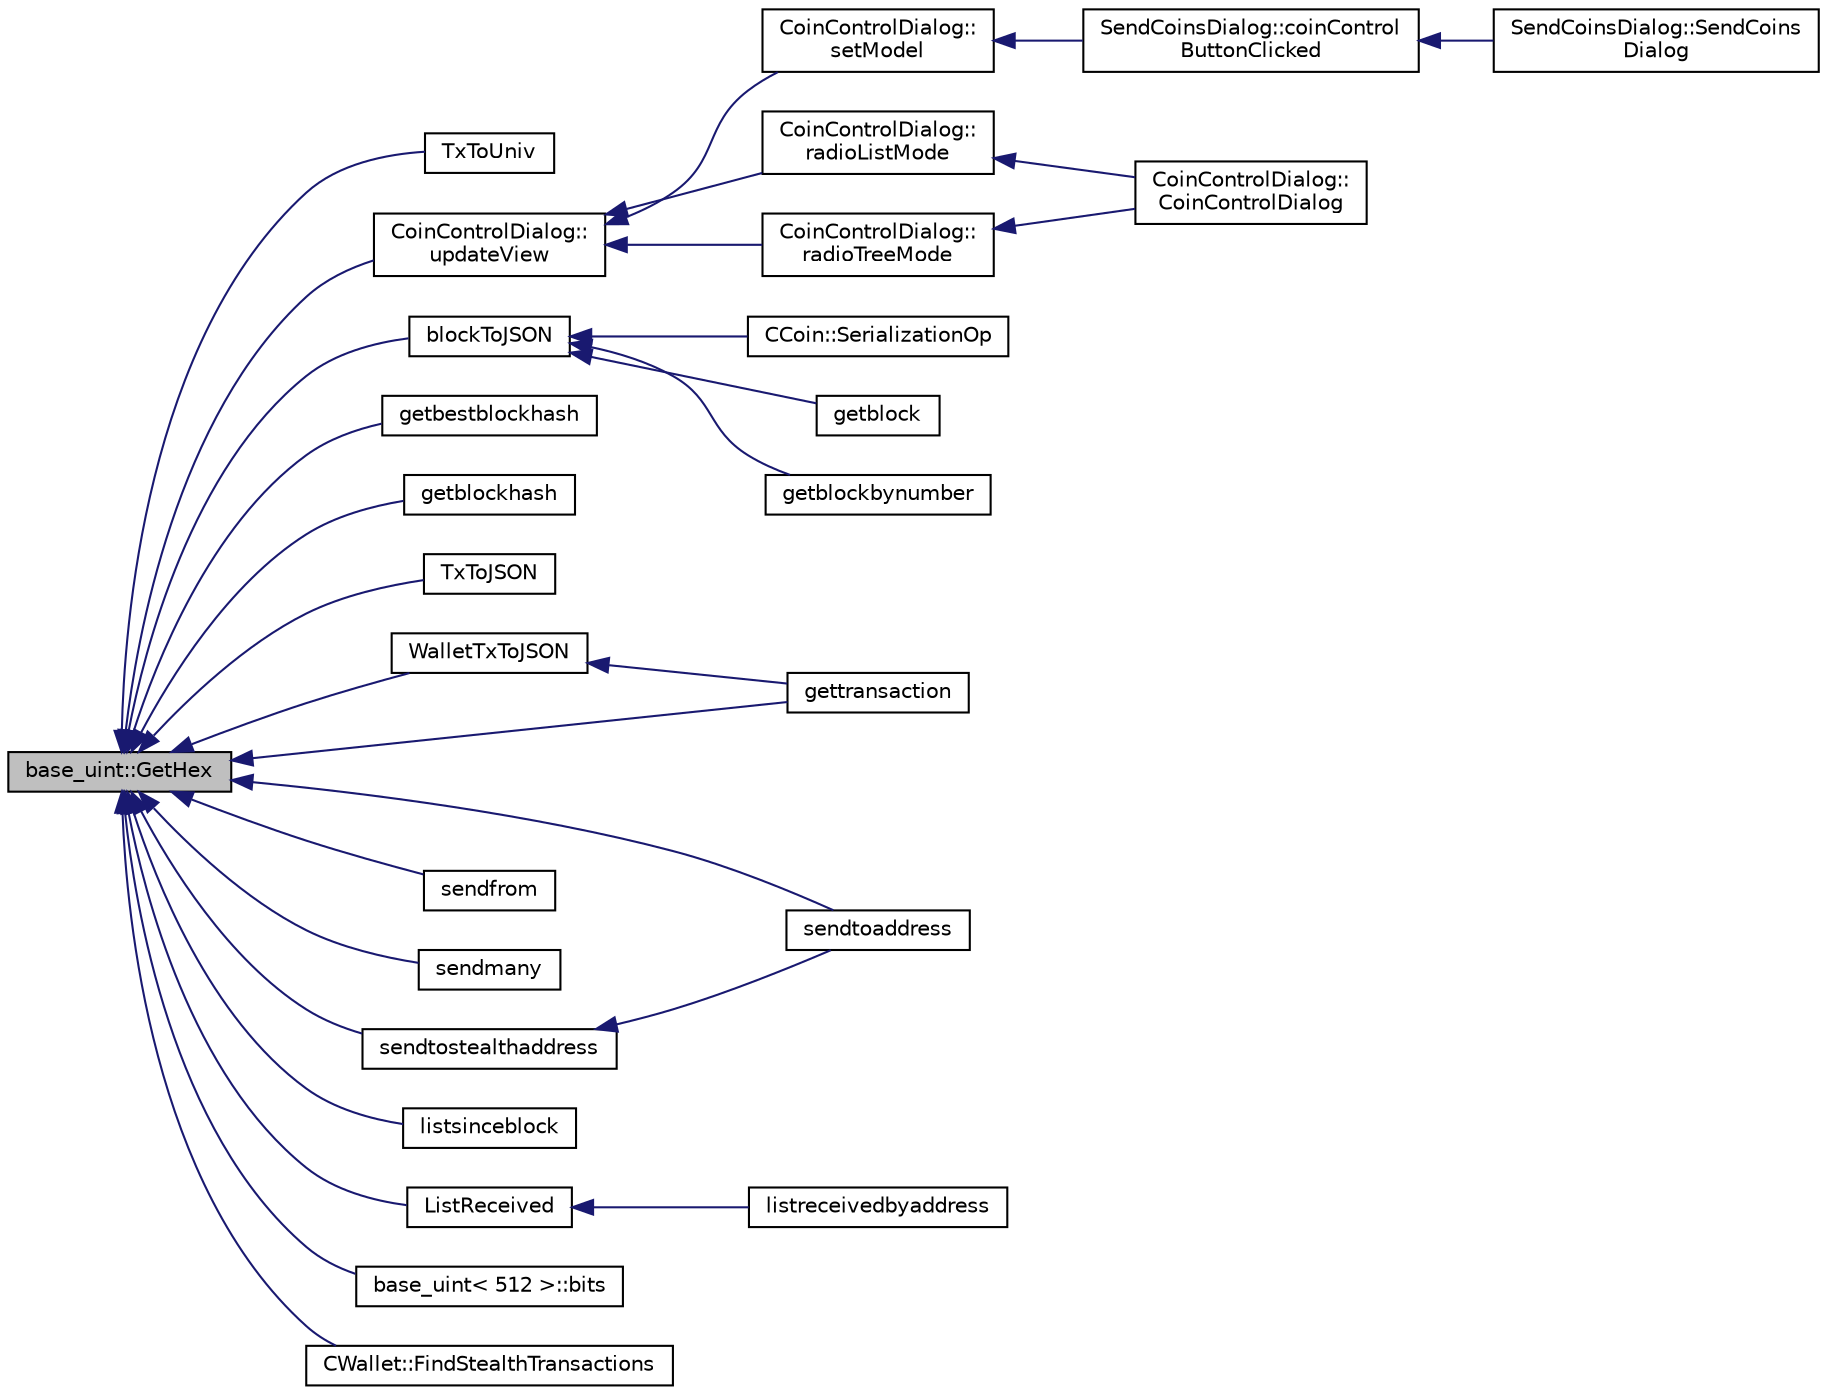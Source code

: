 digraph "base_uint::GetHex"
{
  edge [fontname="Helvetica",fontsize="10",labelfontname="Helvetica",labelfontsize="10"];
  node [fontname="Helvetica",fontsize="10",shape=record];
  rankdir="LR";
  Node123 [label="base_uint::GetHex",height=0.2,width=0.4,color="black", fillcolor="grey75", style="filled", fontcolor="black"];
  Node123 -> Node124 [dir="back",color="midnightblue",fontsize="10",style="solid",fontname="Helvetica"];
  Node124 [label="TxToUniv",height=0.2,width=0.4,color="black", fillcolor="white", style="filled",URL="$d5/d2e/core__write_8cpp.html#aeb901ca565e3df0e3bc0c9863ad8f53a"];
  Node123 -> Node125 [dir="back",color="midnightblue",fontsize="10",style="solid",fontname="Helvetica"];
  Node125 [label="CoinControlDialog::\lupdateView",height=0.2,width=0.4,color="black", fillcolor="white", style="filled",URL="$dd/dfb/class_coin_control_dialog.html#aadea33050e5c1efd5eae8d2fcfa721f9"];
  Node125 -> Node126 [dir="back",color="midnightblue",fontsize="10",style="solid",fontname="Helvetica"];
  Node126 [label="CoinControlDialog::\lsetModel",height=0.2,width=0.4,color="black", fillcolor="white", style="filled",URL="$dd/dfb/class_coin_control_dialog.html#a4c34a48574814089c54f763a22f5317a"];
  Node126 -> Node127 [dir="back",color="midnightblue",fontsize="10",style="solid",fontname="Helvetica"];
  Node127 [label="SendCoinsDialog::coinControl\lButtonClicked",height=0.2,width=0.4,color="black", fillcolor="white", style="filled",URL="$d6/de6/class_send_coins_dialog.html#a59d757d9e4bea5b380eb480fd79cfb49"];
  Node127 -> Node128 [dir="back",color="midnightblue",fontsize="10",style="solid",fontname="Helvetica"];
  Node128 [label="SendCoinsDialog::SendCoins\lDialog",height=0.2,width=0.4,color="black", fillcolor="white", style="filled",URL="$d6/de6/class_send_coins_dialog.html#a0df5bc29d1df68eda44826651afc595f"];
  Node125 -> Node129 [dir="back",color="midnightblue",fontsize="10",style="solid",fontname="Helvetica"];
  Node129 [label="CoinControlDialog::\lradioTreeMode",height=0.2,width=0.4,color="black", fillcolor="white", style="filled",URL="$dd/dfb/class_coin_control_dialog.html#a1990d478f3ffba666c358a4f1bd395ec"];
  Node129 -> Node130 [dir="back",color="midnightblue",fontsize="10",style="solid",fontname="Helvetica"];
  Node130 [label="CoinControlDialog::\lCoinControlDialog",height=0.2,width=0.4,color="black", fillcolor="white", style="filled",URL="$dd/dfb/class_coin_control_dialog.html#a0945e59c25f956fdab199dbaf252eff5"];
  Node125 -> Node131 [dir="back",color="midnightblue",fontsize="10",style="solid",fontname="Helvetica"];
  Node131 [label="CoinControlDialog::\lradioListMode",height=0.2,width=0.4,color="black", fillcolor="white", style="filled",URL="$dd/dfb/class_coin_control_dialog.html#a775c6d290cb63667a434b09072094533"];
  Node131 -> Node130 [dir="back",color="midnightblue",fontsize="10",style="solid",fontname="Helvetica"];
  Node123 -> Node132 [dir="back",color="midnightblue",fontsize="10",style="solid",fontname="Helvetica"];
  Node132 [label="blockToJSON",height=0.2,width=0.4,color="black", fillcolor="white", style="filled",URL="$d0/d47/rpcblockchain_8cpp.html#a414df5de934bac4418f19c9293f63dad"];
  Node132 -> Node133 [dir="back",color="midnightblue",fontsize="10",style="solid",fontname="Helvetica"];
  Node133 [label="CCoin::SerializationOp",height=0.2,width=0.4,color="black", fillcolor="white", style="filled",URL="$d6/d99/struct_c_coin.html#a2a0a2532bdacb03b087b3b0a400830ec"];
  Node132 -> Node134 [dir="back",color="midnightblue",fontsize="10",style="solid",fontname="Helvetica"];
  Node134 [label="getblock",height=0.2,width=0.4,color="black", fillcolor="white", style="filled",URL="$d0/d47/rpcblockchain_8cpp.html#a63608cf1bb275120194c3b4e070af3d7"];
  Node132 -> Node135 [dir="back",color="midnightblue",fontsize="10",style="solid",fontname="Helvetica"];
  Node135 [label="getblockbynumber",height=0.2,width=0.4,color="black", fillcolor="white", style="filled",URL="$d0/d47/rpcblockchain_8cpp.html#a4039f7b3e313c63b81c98e3fc479a117"];
  Node123 -> Node136 [dir="back",color="midnightblue",fontsize="10",style="solid",fontname="Helvetica"];
  Node136 [label="getbestblockhash",height=0.2,width=0.4,color="black", fillcolor="white", style="filled",URL="$d0/d47/rpcblockchain_8cpp.html#a76d9bad30031c6da5454ca8fdc99f8ea"];
  Node123 -> Node137 [dir="back",color="midnightblue",fontsize="10",style="solid",fontname="Helvetica"];
  Node137 [label="getblockhash",height=0.2,width=0.4,color="black", fillcolor="white", style="filled",URL="$d0/d47/rpcblockchain_8cpp.html#a6aec96723852fde932c01159a66a9911"];
  Node123 -> Node138 [dir="back",color="midnightblue",fontsize="10",style="solid",fontname="Helvetica"];
  Node138 [label="TxToJSON",height=0.2,width=0.4,color="black", fillcolor="white", style="filled",URL="$dc/da8/rpcrawtransaction_8cpp.html#a366b04dae2aae86eee356cc85d759268"];
  Node123 -> Node139 [dir="back",color="midnightblue",fontsize="10",style="solid",fontname="Helvetica"];
  Node139 [label="WalletTxToJSON",height=0.2,width=0.4,color="black", fillcolor="white", style="filled",URL="$df/d1d/rpcwallet_8cpp.html#a28e51f3edfce43e075603e9e315f40c4"];
  Node139 -> Node140 [dir="back",color="midnightblue",fontsize="10",style="solid",fontname="Helvetica"];
  Node140 [label="gettransaction",height=0.2,width=0.4,color="black", fillcolor="white", style="filled",URL="$df/d1d/rpcwallet_8cpp.html#a845c15a1402787fcf2cc021111ea89f5"];
  Node123 -> Node141 [dir="back",color="midnightblue",fontsize="10",style="solid",fontname="Helvetica"];
  Node141 [label="sendtoaddress",height=0.2,width=0.4,color="black", fillcolor="white", style="filled",URL="$df/d1d/rpcwallet_8cpp.html#a134064858f9cfa4775a6ae34cac2b133"];
  Node123 -> Node142 [dir="back",color="midnightblue",fontsize="10",style="solid",fontname="Helvetica"];
  Node142 [label="sendfrom",height=0.2,width=0.4,color="black", fillcolor="white", style="filled",URL="$df/d1d/rpcwallet_8cpp.html#a845eaefd9ec7752b1145c183205524d0"];
  Node123 -> Node143 [dir="back",color="midnightblue",fontsize="10",style="solid",fontname="Helvetica"];
  Node143 [label="sendmany",height=0.2,width=0.4,color="black", fillcolor="white", style="filled",URL="$df/d1d/rpcwallet_8cpp.html#adeb5f23f20fb4e589dab23cadf75c92d"];
  Node123 -> Node144 [dir="back",color="midnightblue",fontsize="10",style="solid",fontname="Helvetica"];
  Node144 [label="ListReceived",height=0.2,width=0.4,color="black", fillcolor="white", style="filled",URL="$df/d1d/rpcwallet_8cpp.html#a0cc958f67a8d6d0002cb4fee19eddb5c"];
  Node144 -> Node145 [dir="back",color="midnightblue",fontsize="10",style="solid",fontname="Helvetica"];
  Node145 [label="listreceivedbyaddress",height=0.2,width=0.4,color="black", fillcolor="white", style="filled",URL="$df/d1d/rpcwallet_8cpp.html#a34b36ceb4a7e36e0dab24cf675c49da5"];
  Node123 -> Node146 [dir="back",color="midnightblue",fontsize="10",style="solid",fontname="Helvetica"];
  Node146 [label="listsinceblock",height=0.2,width=0.4,color="black", fillcolor="white", style="filled",URL="$df/d1d/rpcwallet_8cpp.html#a53cf4975a89f414ef3bd180f6b4773cd"];
  Node123 -> Node140 [dir="back",color="midnightblue",fontsize="10",style="solid",fontname="Helvetica"];
  Node123 -> Node147 [dir="back",color="midnightblue",fontsize="10",style="solid",fontname="Helvetica"];
  Node147 [label="sendtostealthaddress",height=0.2,width=0.4,color="black", fillcolor="white", style="filled",URL="$df/d1d/rpcwallet_8cpp.html#ad901105908c7eea072067a49643a906e"];
  Node147 -> Node141 [dir="back",color="midnightblue",fontsize="10",style="solid",fontname="Helvetica"];
  Node123 -> Node148 [dir="back",color="midnightblue",fontsize="10",style="solid",fontname="Helvetica"];
  Node148 [label="base_uint\< 512 \>::bits",height=0.2,width=0.4,color="black", fillcolor="white", style="filled",URL="$da/df7/classbase__uint.html#afe1eacc0b592cf184ac8ee0446997fbe",tooltip="Returns the position of the highest bit set plus one, or zero if the value is zero. "];
  Node123 -> Node149 [dir="back",color="midnightblue",fontsize="10",style="solid",fontname="Helvetica"];
  Node149 [label="CWallet::FindStealthTransactions",height=0.2,width=0.4,color="black", fillcolor="white", style="filled",URL="$d2/de5/class_c_wallet.html#a5d0e2025dc7a87a0406be272b80509ee"];
}
